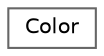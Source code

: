 digraph "Graphical Class Hierarchy"
{
 // INTERACTIVE_SVG=YES
 // LATEX_PDF_SIZE
  bgcolor="transparent";
  edge [fontname=Helvetica,fontsize=10,labelfontname=Helvetica,labelfontsize=10];
  node [fontname=Helvetica,fontsize=10,shape=box,height=0.2,width=0.4];
  rankdir="LR";
  Node0 [label="Color",height=0.2,width=0.4,color="grey40", fillcolor="white", style="filled",URL="$d9/d44/struct_color.html",tooltip="Helper struct representing a RGBA color."];
}
